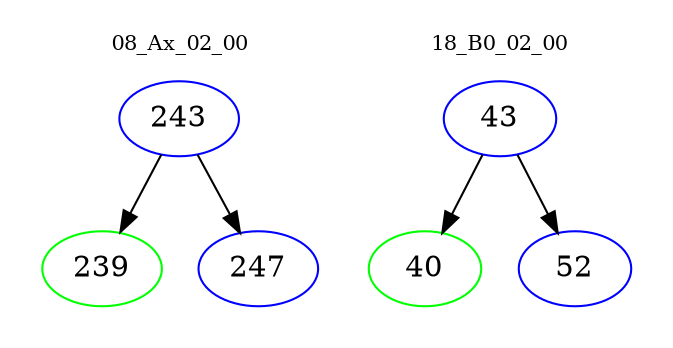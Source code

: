 digraph{
subgraph cluster_0 {
color = white
label = "08_Ax_02_00";
fontsize=10;
T0_243 [label="243", color="blue"]
T0_243 -> T0_239 [color="black"]
T0_239 [label="239", color="green"]
T0_243 -> T0_247 [color="black"]
T0_247 [label="247", color="blue"]
}
subgraph cluster_1 {
color = white
label = "18_B0_02_00";
fontsize=10;
T1_43 [label="43", color="blue"]
T1_43 -> T1_40 [color="black"]
T1_40 [label="40", color="green"]
T1_43 -> T1_52 [color="black"]
T1_52 [label="52", color="blue"]
}
}
